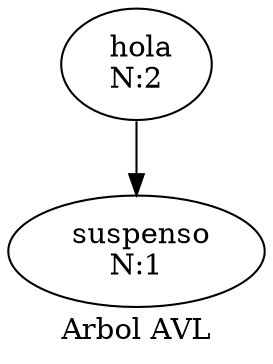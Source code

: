 digraph arbolAVL{
rankdir=TB;
nodohola[ label = " hola
N:2" ];
nodohola->nodosuspenso;
nodosuspenso[ label = " suspenso
N:1" ];

label = " Arbol AVL "; 
}
